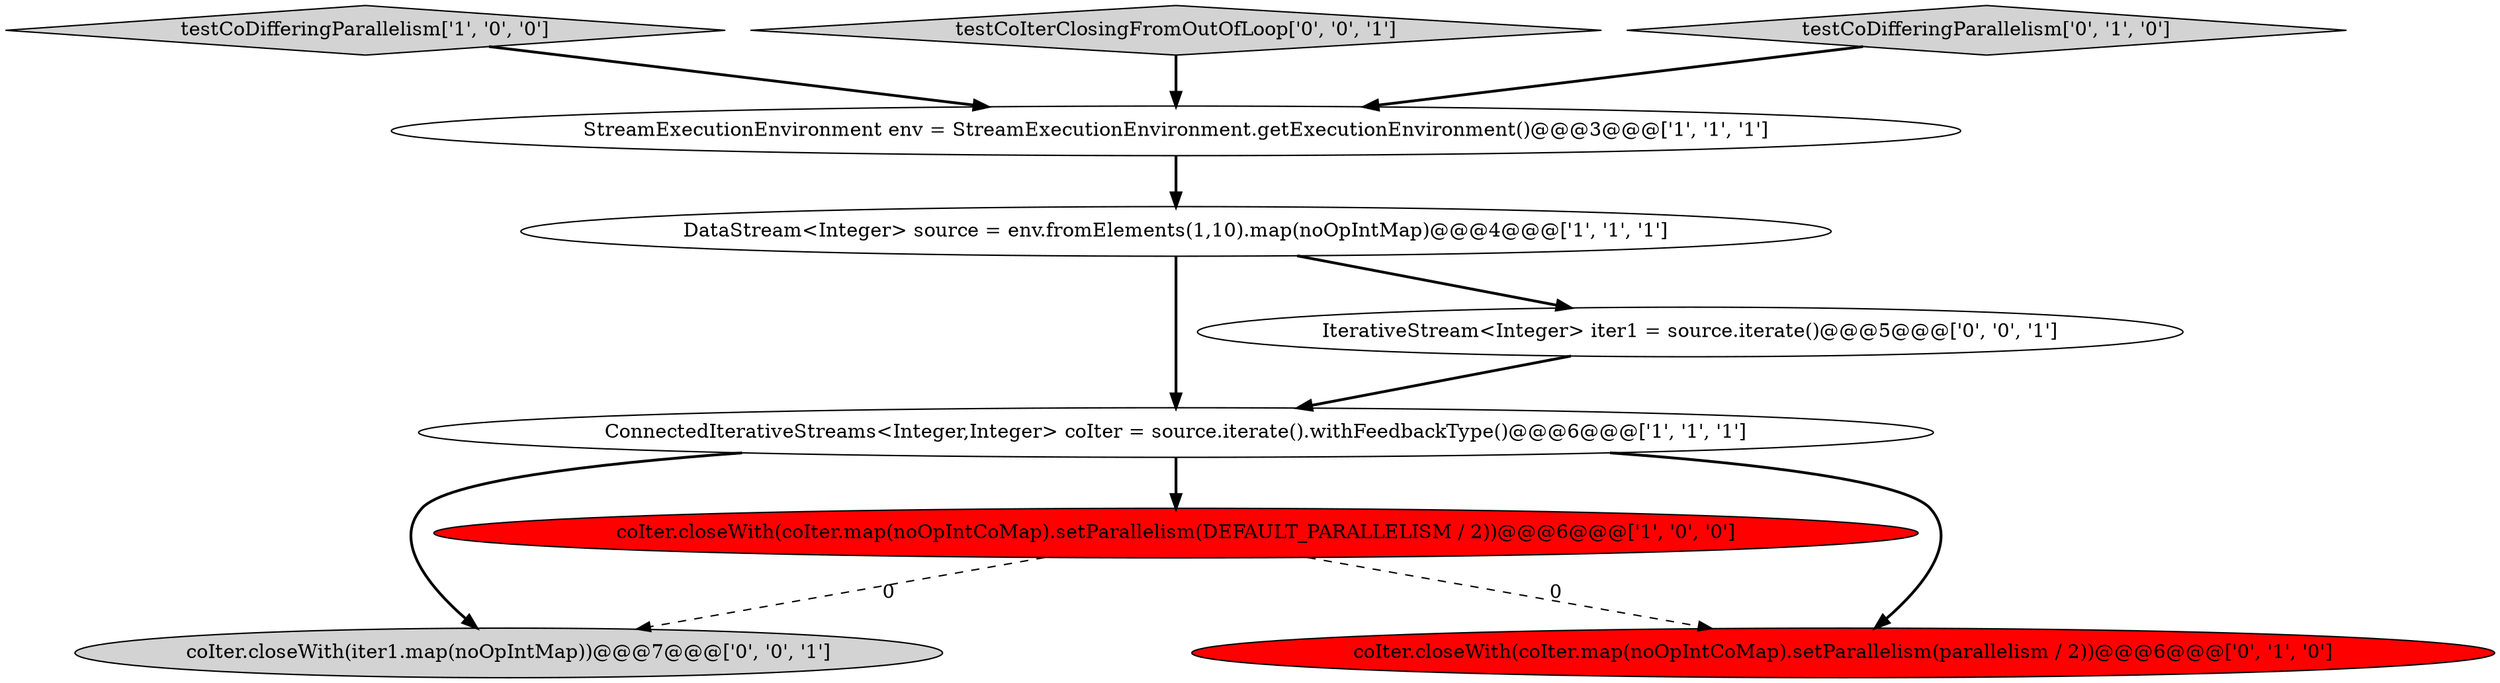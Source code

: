 digraph {
1 [style = filled, label = "coIter.closeWith(coIter.map(noOpIntCoMap).setParallelism(DEFAULT_PARALLELISM / 2))@@@6@@@['1', '0', '0']", fillcolor = red, shape = ellipse image = "AAA1AAABBB1BBB"];
2 [style = filled, label = "StreamExecutionEnvironment env = StreamExecutionEnvironment.getExecutionEnvironment()@@@3@@@['1', '1', '1']", fillcolor = white, shape = ellipse image = "AAA0AAABBB1BBB"];
4 [style = filled, label = "ConnectedIterativeStreams<Integer,Integer> coIter = source.iterate().withFeedbackType()@@@6@@@['1', '1', '1']", fillcolor = white, shape = ellipse image = "AAA0AAABBB1BBB"];
3 [style = filled, label = "DataStream<Integer> source = env.fromElements(1,10).map(noOpIntMap)@@@4@@@['1', '1', '1']", fillcolor = white, shape = ellipse image = "AAA0AAABBB1BBB"];
8 [style = filled, label = "IterativeStream<Integer> iter1 = source.iterate()@@@5@@@['0', '0', '1']", fillcolor = white, shape = ellipse image = "AAA0AAABBB3BBB"];
0 [style = filled, label = "testCoDifferingParallelism['1', '0', '0']", fillcolor = lightgray, shape = diamond image = "AAA0AAABBB1BBB"];
7 [style = filled, label = "testCoIterClosingFromOutOfLoop['0', '0', '1']", fillcolor = lightgray, shape = diamond image = "AAA0AAABBB3BBB"];
6 [style = filled, label = "testCoDifferingParallelism['0', '1', '0']", fillcolor = lightgray, shape = diamond image = "AAA0AAABBB2BBB"];
9 [style = filled, label = "coIter.closeWith(iter1.map(noOpIntMap))@@@7@@@['0', '0', '1']", fillcolor = lightgray, shape = ellipse image = "AAA0AAABBB3BBB"];
5 [style = filled, label = "coIter.closeWith(coIter.map(noOpIntCoMap).setParallelism(parallelism / 2))@@@6@@@['0', '1', '0']", fillcolor = red, shape = ellipse image = "AAA1AAABBB2BBB"];
4->9 [style = bold, label=""];
1->9 [style = dashed, label="0"];
4->1 [style = bold, label=""];
8->4 [style = bold, label=""];
1->5 [style = dashed, label="0"];
4->5 [style = bold, label=""];
3->4 [style = bold, label=""];
3->8 [style = bold, label=""];
7->2 [style = bold, label=""];
2->3 [style = bold, label=""];
0->2 [style = bold, label=""];
6->2 [style = bold, label=""];
}
